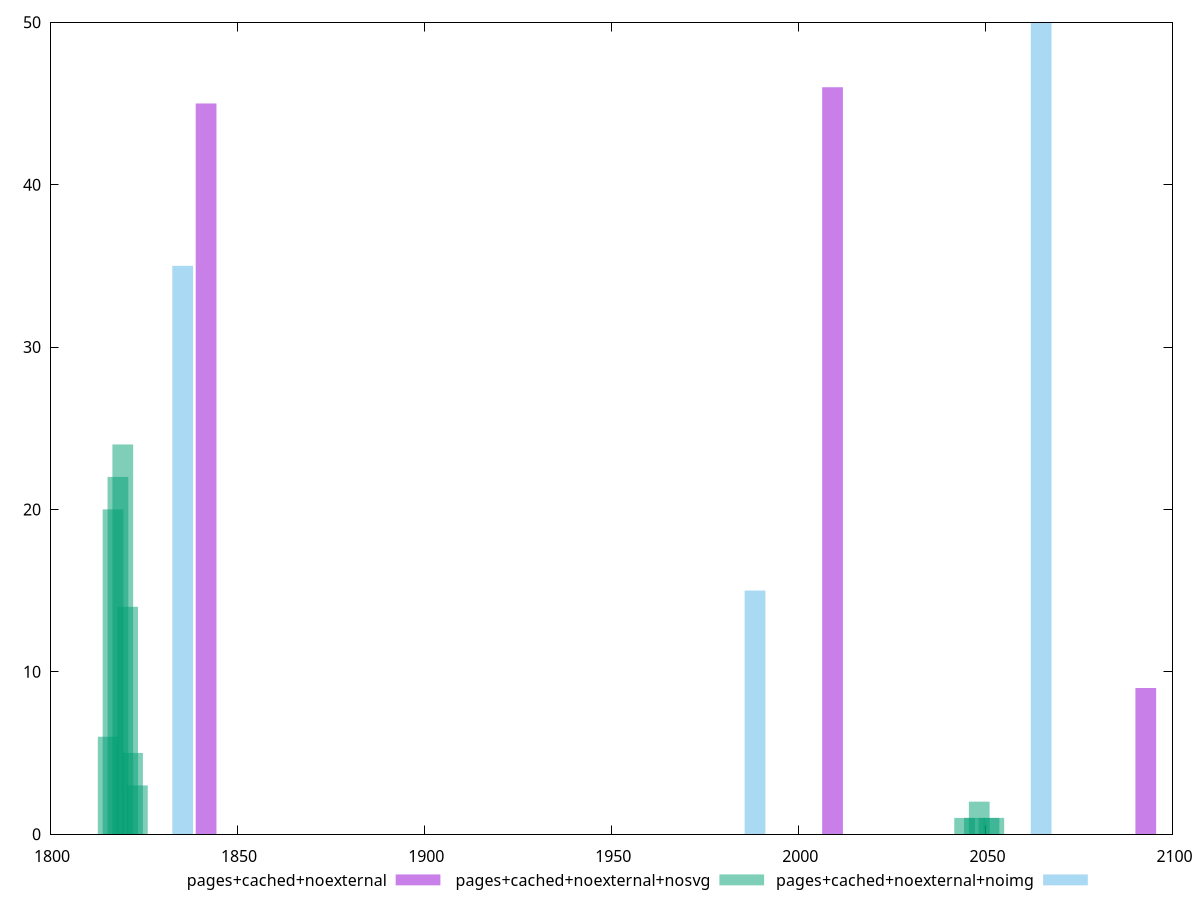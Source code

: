 $_pagesCachedNoexternal <<EOF
1841.715908022957 45
2009.1446269341347 46
2092.8589863897237 9
EOF
$_pagesCachedNoexternalNosvg <<EOF
1816.8508183000322 20
1819.4518932009628 24
1818.1513557504975 22
1815.550280849567 6
1822.0529681018934 5
1820.752430651428 14
2052.2480968342525 1
2044.4448721314607 1
2048.346484482857 2
2047.0459470323913 1
1823.3535055523587 3
2050.9475593837874 1
EOF
$_pagesCachedNoexternalNoimg <<EOF
1835.4644988447421 35
2064.897561200335 50
1988.4198737484708 15
EOF
set key outside below
set terminal pngcairo
set output "report_00006_2020-11-02T20-21-41.718Z/first-contentful-paint/first-contentful-paint_pages+cached+noexternal_pages+cached+noexternal+nosvg_pages+cached+noexternal+noimg+hist.png"
set boxwidth 5.546174110803135
set style fill transparent solid 0.5 noborder
set yrange [0:50]
plot $_pagesCachedNoexternal title "pages+cached+noexternal" with boxes ,$_pagesCachedNoexternalNosvg title "pages+cached+noexternal+nosvg" with boxes ,$_pagesCachedNoexternalNoimg title "pages+cached+noexternal+noimg" with boxes ,
